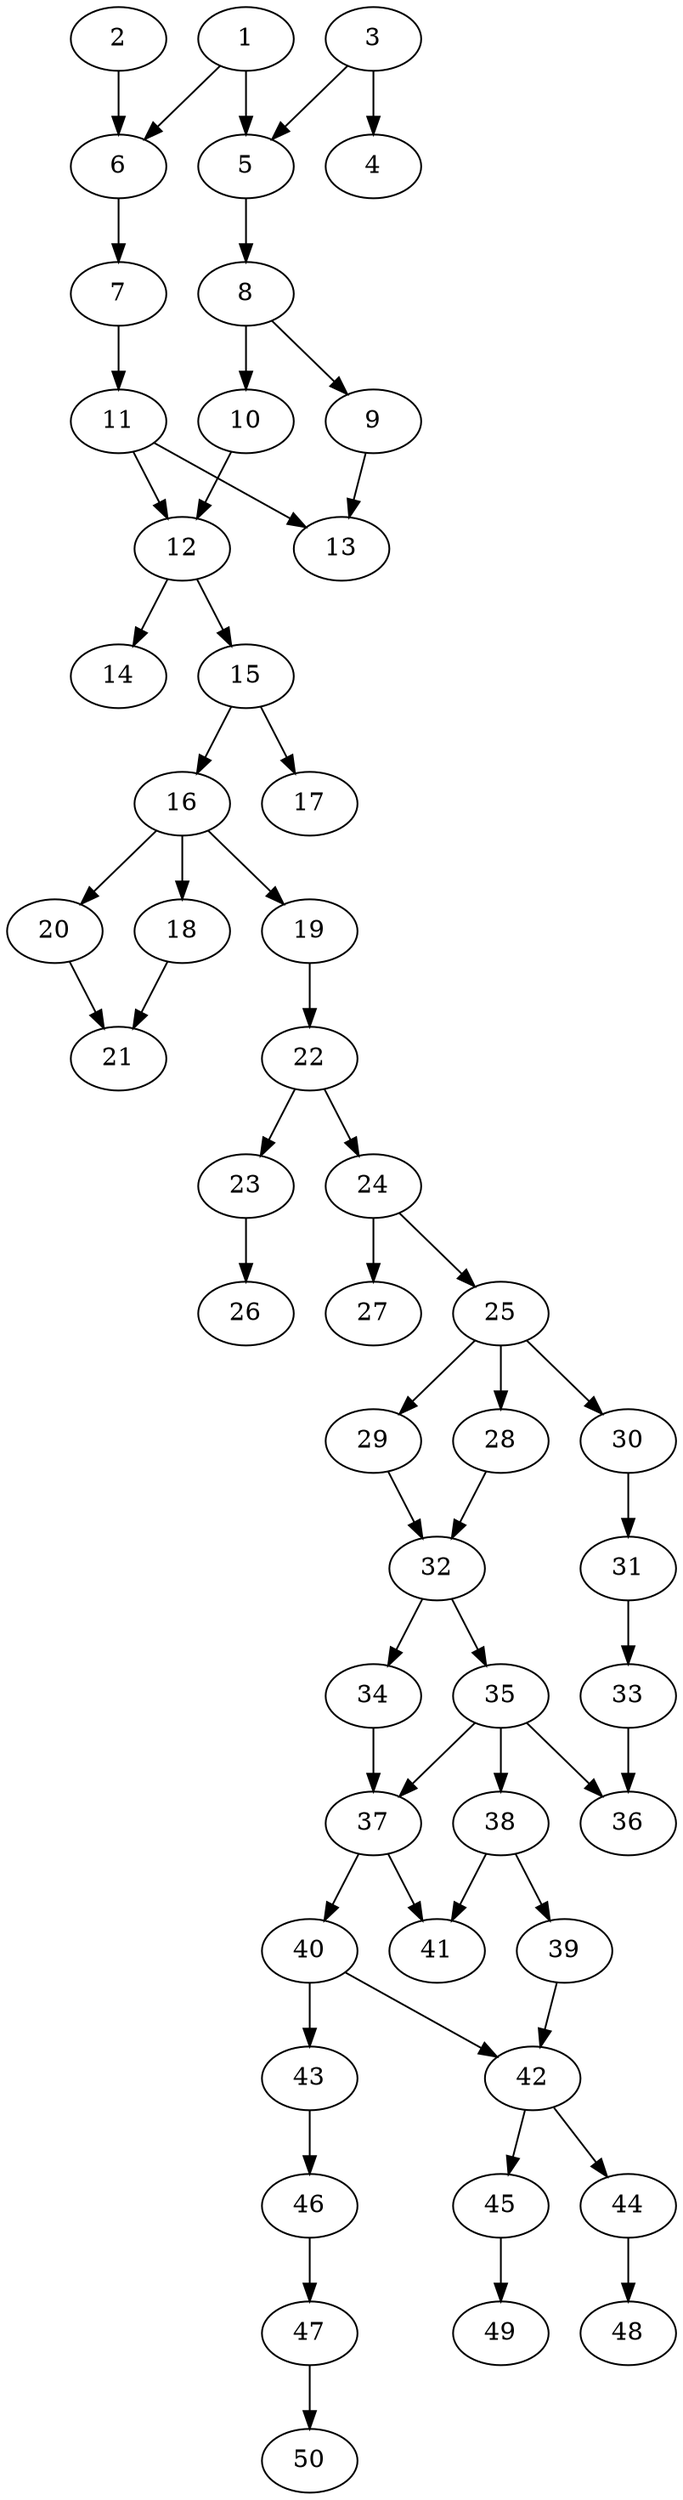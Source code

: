 // DAG automatically generated by daggen at Thu Oct  3 14:07:57 2019
// ./daggen --dot -n 50 --ccr 0.5 --fat 0.3 --regular 0.7 --density 0.5 --mindata 5242880 --maxdata 52428800 
digraph G {
  1 [size="36626432", alpha="0.17", expect_size="18313216"] 
  1 -> 5 [size ="18313216"]
  1 -> 6 [size ="18313216"]
  2 [size="56375296", alpha="0.01", expect_size="28187648"] 
  2 -> 6 [size ="28187648"]
  3 [size="49928192", alpha="0.13", expect_size="24964096"] 
  3 -> 4 [size ="24964096"]
  3 -> 5 [size ="24964096"]
  4 [size="11778048", alpha="0.11", expect_size="5889024"] 
  5 [size="95852544", alpha="0.05", expect_size="47926272"] 
  5 -> 8 [size ="47926272"]
  6 [size="30593024", alpha="0.11", expect_size="15296512"] 
  6 -> 7 [size ="15296512"]
  7 [size="30017536", alpha="0.00", expect_size="15008768"] 
  7 -> 11 [size ="15008768"]
  8 [size="21725184", alpha="0.05", expect_size="10862592"] 
  8 -> 9 [size ="10862592"]
  8 -> 10 [size ="10862592"]
  9 [size="94167040", alpha="0.19", expect_size="47083520"] 
  9 -> 13 [size ="47083520"]
  10 [size="99672064", alpha="0.12", expect_size="49836032"] 
  10 -> 12 [size ="49836032"]
  11 [size="85190656", alpha="0.17", expect_size="42595328"] 
  11 -> 12 [size ="42595328"]
  11 -> 13 [size ="42595328"]
  12 [size="70602752", alpha="0.08", expect_size="35301376"] 
  12 -> 14 [size ="35301376"]
  12 -> 15 [size ="35301376"]
  13 [size="76072960", alpha="0.03", expect_size="38036480"] 
  14 [size="42022912", alpha="0.13", expect_size="21011456"] 
  15 [size="93259776", alpha="0.11", expect_size="46629888"] 
  15 -> 16 [size ="46629888"]
  15 -> 17 [size ="46629888"]
  16 [size="21436416", alpha="0.13", expect_size="10718208"] 
  16 -> 18 [size ="10718208"]
  16 -> 19 [size ="10718208"]
  16 -> 20 [size ="10718208"]
  17 [size="74508288", alpha="0.16", expect_size="37254144"] 
  18 [size="75778048", alpha="0.18", expect_size="37889024"] 
  18 -> 21 [size ="37889024"]
  19 [size="97619968", alpha="0.15", expect_size="48809984"] 
  19 -> 22 [size ="48809984"]
  20 [size="90695680", alpha="0.03", expect_size="45347840"] 
  20 -> 21 [size ="45347840"]
  21 [size="54798336", alpha="0.17", expect_size="27399168"] 
  22 [size="41779200", alpha="0.01", expect_size="20889600"] 
  22 -> 23 [size ="20889600"]
  22 -> 24 [size ="20889600"]
  23 [size="81559552", alpha="0.13", expect_size="40779776"] 
  23 -> 26 [size ="40779776"]
  24 [size="93939712", alpha="0.06", expect_size="46969856"] 
  24 -> 25 [size ="46969856"]
  24 -> 27 [size ="46969856"]
  25 [size="61552640", alpha="0.16", expect_size="30776320"] 
  25 -> 28 [size ="30776320"]
  25 -> 29 [size ="30776320"]
  25 -> 30 [size ="30776320"]
  26 [size="19902464", alpha="0.11", expect_size="9951232"] 
  27 [size="81227776", alpha="0.10", expect_size="40613888"] 
  28 [size="63690752", alpha="0.11", expect_size="31845376"] 
  28 -> 32 [size ="31845376"]
  29 [size="56233984", alpha="0.10", expect_size="28116992"] 
  29 -> 32 [size ="28116992"]
  30 [size="31969280", alpha="0.08", expect_size="15984640"] 
  30 -> 31 [size ="15984640"]
  31 [size="47638528", alpha="0.01", expect_size="23819264"] 
  31 -> 33 [size ="23819264"]
  32 [size="35008512", alpha="0.08", expect_size="17504256"] 
  32 -> 34 [size ="17504256"]
  32 -> 35 [size ="17504256"]
  33 [size="39972864", alpha="0.08", expect_size="19986432"] 
  33 -> 36 [size ="19986432"]
  34 [size="101971968", alpha="0.15", expect_size="50985984"] 
  34 -> 37 [size ="50985984"]
  35 [size="33558528", alpha="0.20", expect_size="16779264"] 
  35 -> 36 [size ="16779264"]
  35 -> 37 [size ="16779264"]
  35 -> 38 [size ="16779264"]
  36 [size="14469120", alpha="0.07", expect_size="7234560"] 
  37 [size="64815104", alpha="0.07", expect_size="32407552"] 
  37 -> 40 [size ="32407552"]
  37 -> 41 [size ="32407552"]
  38 [size="15382528", alpha="0.01", expect_size="7691264"] 
  38 -> 39 [size ="7691264"]
  38 -> 41 [size ="7691264"]
  39 [size="66158592", alpha="0.14", expect_size="33079296"] 
  39 -> 42 [size ="33079296"]
  40 [size="17707008", alpha="0.04", expect_size="8853504"] 
  40 -> 42 [size ="8853504"]
  40 -> 43 [size ="8853504"]
  41 [size="53587968", alpha="0.03", expect_size="26793984"] 
  42 [size="59762688", alpha="0.09", expect_size="29881344"] 
  42 -> 44 [size ="29881344"]
  42 -> 45 [size ="29881344"]
  43 [size="96348160", alpha="0.10", expect_size="48174080"] 
  43 -> 46 [size ="48174080"]
  44 [size="40189952", alpha="0.08", expect_size="20094976"] 
  44 -> 48 [size ="20094976"]
  45 [size="17197056", alpha="0.18", expect_size="8598528"] 
  45 -> 49 [size ="8598528"]
  46 [size="15773696", alpha="0.09", expect_size="7886848"] 
  46 -> 47 [size ="7886848"]
  47 [size="46870528", alpha="0.15", expect_size="23435264"] 
  47 -> 50 [size ="23435264"]
  48 [size="80142336", alpha="0.13", expect_size="40071168"] 
  49 [size="86509568", alpha="0.00", expect_size="43254784"] 
  50 [size="58732544", alpha="0.12", expect_size="29366272"] 
}
